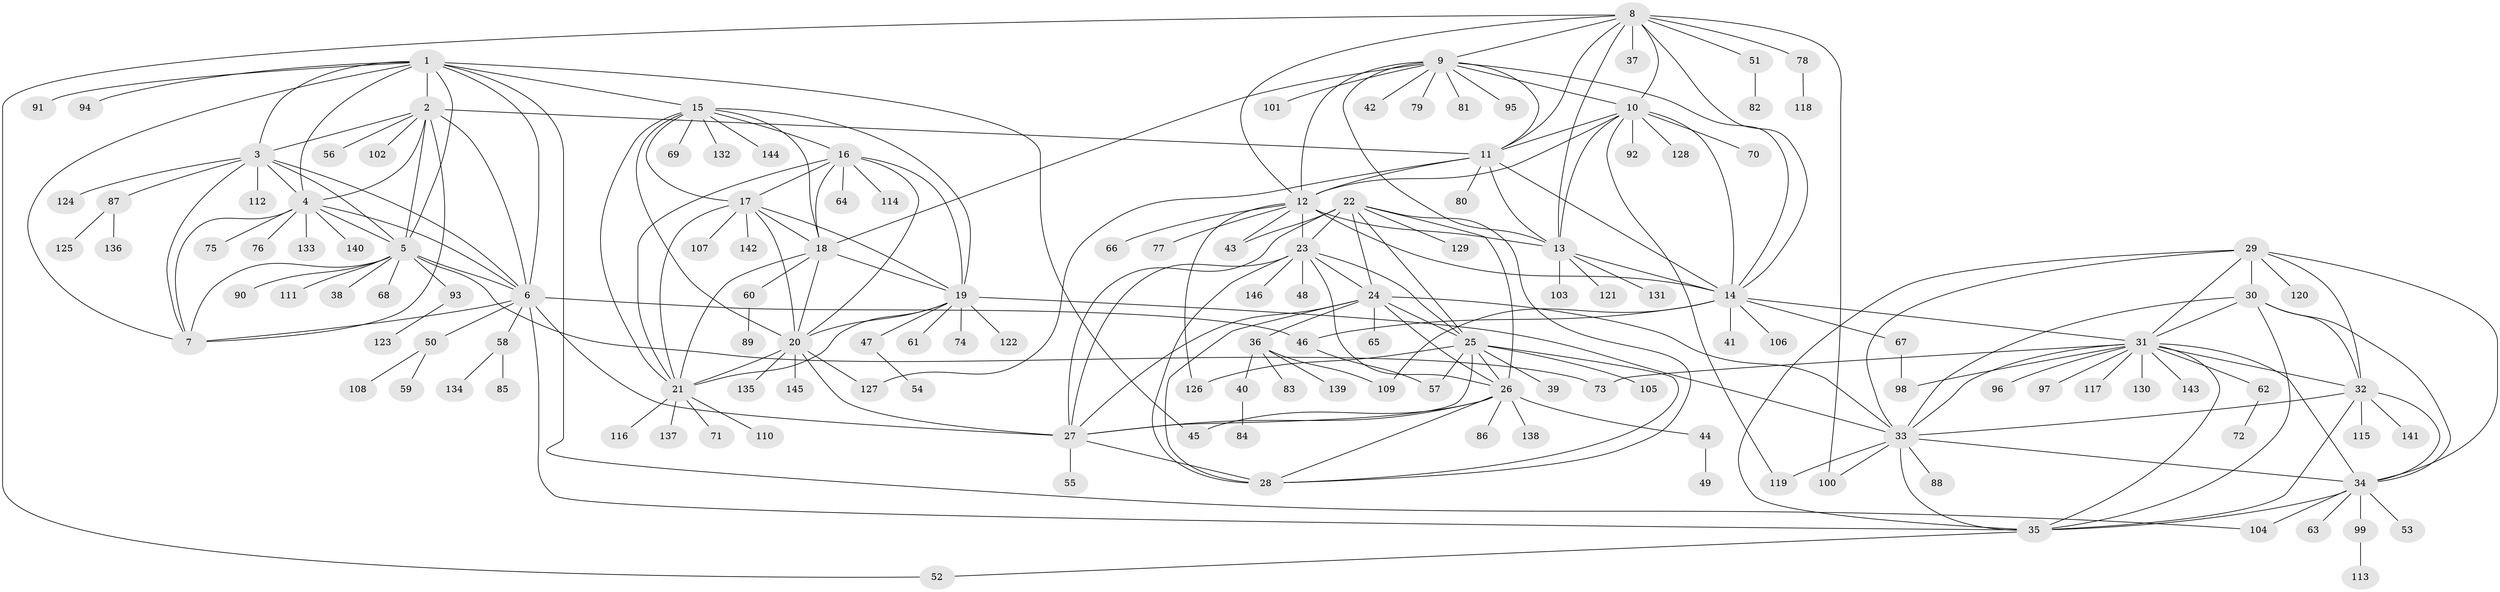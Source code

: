 // coarse degree distribution, {9: 0.056818181818181816, 7: 0.056818181818181816, 8: 0.03409090909090909, 10: 0.022727272727272728, 11: 0.022727272727272728, 14: 0.011363636363636364, 4: 0.045454545454545456, 5: 0.011363636363636364, 13: 0.011363636363636364, 6: 0.011363636363636364, 1: 0.5454545454545454, 2: 0.125, 3: 0.045454545454545456}
// Generated by graph-tools (version 1.1) at 2025/52/03/04/25 22:52:08]
// undirected, 146 vertices, 239 edges
graph export_dot {
  node [color=gray90,style=filled];
  1;
  2;
  3;
  4;
  5;
  6;
  7;
  8;
  9;
  10;
  11;
  12;
  13;
  14;
  15;
  16;
  17;
  18;
  19;
  20;
  21;
  22;
  23;
  24;
  25;
  26;
  27;
  28;
  29;
  30;
  31;
  32;
  33;
  34;
  35;
  36;
  37;
  38;
  39;
  40;
  41;
  42;
  43;
  44;
  45;
  46;
  47;
  48;
  49;
  50;
  51;
  52;
  53;
  54;
  55;
  56;
  57;
  58;
  59;
  60;
  61;
  62;
  63;
  64;
  65;
  66;
  67;
  68;
  69;
  70;
  71;
  72;
  73;
  74;
  75;
  76;
  77;
  78;
  79;
  80;
  81;
  82;
  83;
  84;
  85;
  86;
  87;
  88;
  89;
  90;
  91;
  92;
  93;
  94;
  95;
  96;
  97;
  98;
  99;
  100;
  101;
  102;
  103;
  104;
  105;
  106;
  107;
  108;
  109;
  110;
  111;
  112;
  113;
  114;
  115;
  116;
  117;
  118;
  119;
  120;
  121;
  122;
  123;
  124;
  125;
  126;
  127;
  128;
  129;
  130;
  131;
  132;
  133;
  134;
  135;
  136;
  137;
  138;
  139;
  140;
  141;
  142;
  143;
  144;
  145;
  146;
  1 -- 2;
  1 -- 3;
  1 -- 4;
  1 -- 5;
  1 -- 6;
  1 -- 7;
  1 -- 15;
  1 -- 45;
  1 -- 91;
  1 -- 94;
  1 -- 104;
  2 -- 3;
  2 -- 4;
  2 -- 5;
  2 -- 6;
  2 -- 7;
  2 -- 11;
  2 -- 56;
  2 -- 102;
  3 -- 4;
  3 -- 5;
  3 -- 6;
  3 -- 7;
  3 -- 87;
  3 -- 112;
  3 -- 124;
  4 -- 5;
  4 -- 6;
  4 -- 7;
  4 -- 75;
  4 -- 76;
  4 -- 133;
  4 -- 140;
  5 -- 6;
  5 -- 7;
  5 -- 38;
  5 -- 68;
  5 -- 73;
  5 -- 90;
  5 -- 93;
  5 -- 111;
  6 -- 7;
  6 -- 27;
  6 -- 35;
  6 -- 46;
  6 -- 50;
  6 -- 58;
  8 -- 9;
  8 -- 10;
  8 -- 11;
  8 -- 12;
  8 -- 13;
  8 -- 14;
  8 -- 37;
  8 -- 51;
  8 -- 52;
  8 -- 78;
  8 -- 100;
  9 -- 10;
  9 -- 11;
  9 -- 12;
  9 -- 13;
  9 -- 14;
  9 -- 18;
  9 -- 42;
  9 -- 79;
  9 -- 81;
  9 -- 95;
  9 -- 101;
  10 -- 11;
  10 -- 12;
  10 -- 13;
  10 -- 14;
  10 -- 70;
  10 -- 92;
  10 -- 119;
  10 -- 128;
  11 -- 12;
  11 -- 13;
  11 -- 14;
  11 -- 80;
  11 -- 127;
  12 -- 13;
  12 -- 14;
  12 -- 23;
  12 -- 43;
  12 -- 66;
  12 -- 77;
  12 -- 126;
  13 -- 14;
  13 -- 103;
  13 -- 121;
  13 -- 131;
  14 -- 31;
  14 -- 41;
  14 -- 46;
  14 -- 67;
  14 -- 106;
  14 -- 109;
  15 -- 16;
  15 -- 17;
  15 -- 18;
  15 -- 19;
  15 -- 20;
  15 -- 21;
  15 -- 69;
  15 -- 132;
  15 -- 144;
  16 -- 17;
  16 -- 18;
  16 -- 19;
  16 -- 20;
  16 -- 21;
  16 -- 64;
  16 -- 114;
  17 -- 18;
  17 -- 19;
  17 -- 20;
  17 -- 21;
  17 -- 107;
  17 -- 142;
  18 -- 19;
  18 -- 20;
  18 -- 21;
  18 -- 60;
  19 -- 20;
  19 -- 21;
  19 -- 33;
  19 -- 47;
  19 -- 61;
  19 -- 74;
  19 -- 122;
  20 -- 21;
  20 -- 27;
  20 -- 127;
  20 -- 135;
  20 -- 145;
  21 -- 71;
  21 -- 110;
  21 -- 116;
  21 -- 137;
  22 -- 23;
  22 -- 24;
  22 -- 25;
  22 -- 26;
  22 -- 27;
  22 -- 28;
  22 -- 43;
  22 -- 129;
  23 -- 24;
  23 -- 25;
  23 -- 26;
  23 -- 27;
  23 -- 28;
  23 -- 48;
  23 -- 146;
  24 -- 25;
  24 -- 26;
  24 -- 27;
  24 -- 28;
  24 -- 33;
  24 -- 36;
  24 -- 65;
  25 -- 26;
  25 -- 27;
  25 -- 28;
  25 -- 39;
  25 -- 57;
  25 -- 105;
  25 -- 126;
  26 -- 27;
  26 -- 28;
  26 -- 44;
  26 -- 45;
  26 -- 86;
  26 -- 138;
  27 -- 28;
  27 -- 55;
  29 -- 30;
  29 -- 31;
  29 -- 32;
  29 -- 33;
  29 -- 34;
  29 -- 35;
  29 -- 120;
  30 -- 31;
  30 -- 32;
  30 -- 33;
  30 -- 34;
  30 -- 35;
  31 -- 32;
  31 -- 33;
  31 -- 34;
  31 -- 35;
  31 -- 62;
  31 -- 73;
  31 -- 96;
  31 -- 97;
  31 -- 98;
  31 -- 117;
  31 -- 130;
  31 -- 143;
  32 -- 33;
  32 -- 34;
  32 -- 35;
  32 -- 115;
  32 -- 141;
  33 -- 34;
  33 -- 35;
  33 -- 88;
  33 -- 100;
  33 -- 119;
  34 -- 35;
  34 -- 53;
  34 -- 63;
  34 -- 99;
  34 -- 104;
  35 -- 52;
  36 -- 40;
  36 -- 83;
  36 -- 109;
  36 -- 139;
  40 -- 84;
  44 -- 49;
  46 -- 57;
  47 -- 54;
  50 -- 59;
  50 -- 108;
  51 -- 82;
  58 -- 85;
  58 -- 134;
  60 -- 89;
  62 -- 72;
  67 -- 98;
  78 -- 118;
  87 -- 125;
  87 -- 136;
  93 -- 123;
  99 -- 113;
}
